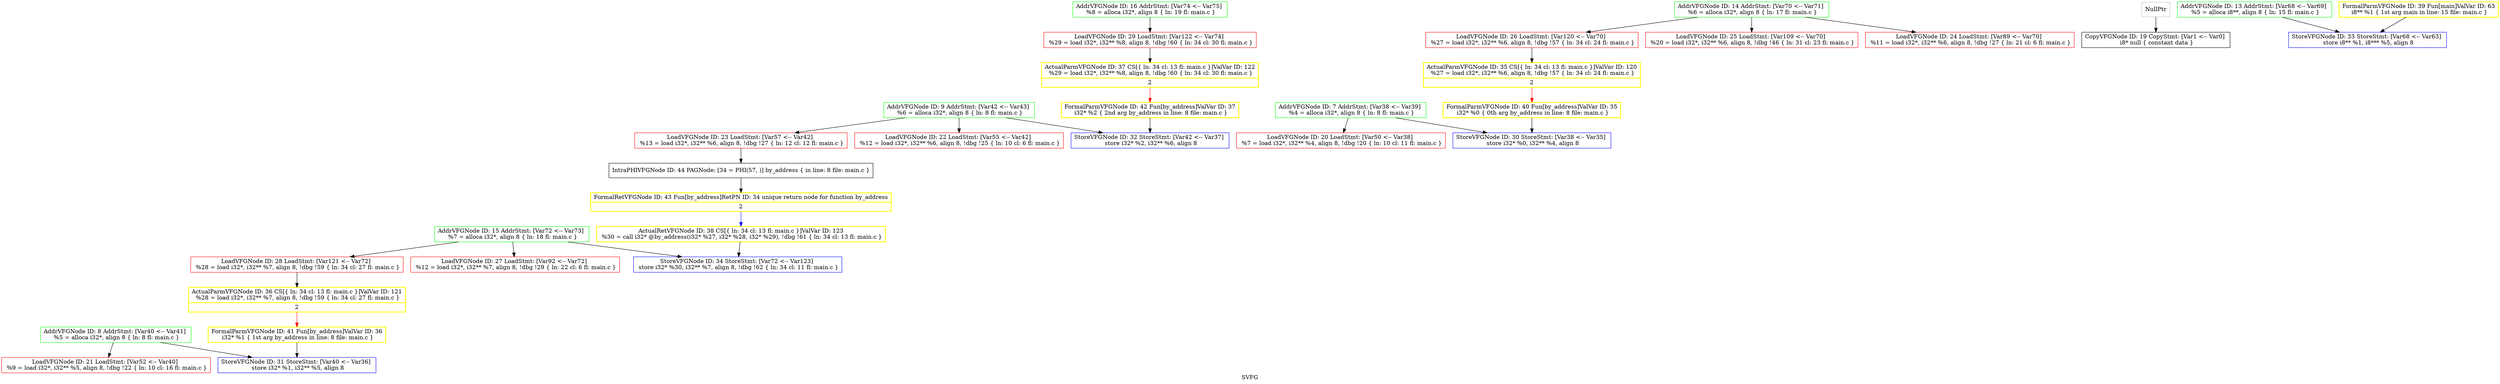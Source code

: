 digraph "SVFG" {
	label="SVFG";

	Node0x55e1213eb6a0 [shape=record,color=red,label="{LoadVFGNode ID: 28 LoadStmt: [Var121 \<-- Var72]  \n   %28 = load i32*, i32** %7, align 8, !dbg !59 \{ ln: 34  cl: 27  fl: main.c \}}"];
	Node0x55e1213eb6a0 -> Node0x55e1213ebff0[style=solid];
	Node0x55e1213eb540 [shape=record,color=red,label="{LoadVFGNode ID: 27 LoadStmt: [Var92 \<-- Var72]  \n   %12 = load i32*, i32** %7, align 8, !dbg !29 \{ ln: 22  cl: 6  fl: main.c \}}"];
	Node0x55e1213eb3e0 [shape=record,color=red,label="{LoadVFGNode ID: 26 LoadStmt: [Var120 \<-- Var70]  \n   %27 = load i32*, i32** %6, align 8, !dbg !57 \{ ln: 34  cl: 24  fl: main.c \}}"];
	Node0x55e1213eb3e0 -> Node0x55e121357ab0[style=solid];
	Node0x55e1213eb280 [shape=record,color=red,label="{LoadVFGNode ID: 25 LoadStmt: [Var109 \<-- Var70]  \n   %20 = load i32*, i32** %6, align 8, !dbg !46 \{ ln: 31  cl: 23  fl: main.c \}}"];
	Node0x55e1213eb120 [shape=record,color=red,label="{LoadVFGNode ID: 24 LoadStmt: [Var89 \<-- Var70]  \n   %11 = load i32*, i32** %6, align 8, !dbg !27 \{ ln: 21  cl: 6  fl: main.c \}}"];
	Node0x55e1213eafc0 [shape=record,color=red,label="{LoadVFGNode ID: 23 LoadStmt: [Var57 \<-- Var42]  \n   %13 = load i32*, i32** %6, align 8, !dbg !27 \{ ln: 12  cl: 12  fl: main.c \}}"];
	Node0x55e1213eafc0 -> Node0x55e1213ece30[style=solid];
	Node0x55e1213eae60 [shape=record,color=red,label="{LoadVFGNode ID: 22 LoadStmt: [Var55 \<-- Var42]  \n   %12 = load i32*, i32** %6, align 8, !dbg !25 \{ ln: 10  cl: 6  fl: main.c \}}"];
	Node0x55e1213ead00 [shape=record,color=red,label="{LoadVFGNode ID: 21 LoadStmt: [Var52 \<-- Var40]  \n   %9 = load i32*, i32** %5, align 8, !dbg !22 \{ ln: 10  cl: 16  fl: main.c \}}"];
	Node0x55e1213eaba0 [shape=record,color=red,label="{LoadVFGNode ID: 20 LoadStmt: [Var50 \<-- Var38]  \n   %7 = load i32*, i32** %4, align 8, !dbg !20 \{ ln: 10  cl: 11  fl: main.c \}}"];
	Node0x55e1213eaa40 [shape=record,color=black,label="{CopyVFGNode ID: 19 CopyStmt: [Var1 \<-- Var0]  \n i8* null \{ constant data \}}"];
	Node0x55e1213ea620 [shape=record,color=green,label="{AddrVFGNode ID: 16 AddrStmt: [Var74 \<-- Var75]  \n   %8 = alloca i32*, align 8 \{ ln: 19 fl: main.c \}}"];
	Node0x55e1213ea620 -> Node0x55e1213eb800[style=solid];
	Node0x55e1213ea4c0 [shape=record,color=green,label="{AddrVFGNode ID: 15 AddrStmt: [Var72 \<-- Var73]  \n   %7 = alloca i32*, align 8 \{ ln: 18 fl: main.c \}}"];
	Node0x55e1213ea4c0 -> Node0x55e1213eb540[style=solid];
	Node0x55e1213ea4c0 -> Node0x55e1213eb6a0[style=solid];
	Node0x55e1213ea4c0 -> Node0x55e1213ebe20[style=solid];
	Node0x55e1213ea270 [shape=record,color=green,label="{AddrVFGNode ID: 14 AddrStmt: [Var70 \<-- Var71]  \n   %6 = alloca i32*, align 8 \{ ln: 17 fl: main.c \}}"];
	Node0x55e1213ea270 -> Node0x55e1213eb120[style=solid];
	Node0x55e1213ea270 -> Node0x55e1213eb280[style=solid];
	Node0x55e1213ea270 -> Node0x55e1213eb3e0[style=solid];
	Node0x55e1213e9f30 [shape=record,color=green,label="{AddrVFGNode ID: 13 AddrStmt: [Var68 \<-- Var69]  \n   %5 = alloca i8**, align 8 \{ ln: 15 fl: main.c \}}"];
	Node0x55e1213e9f30 -> Node0x55e1213ebcf0[style=solid];
	Node0x55e1213c5550 [shape=record,color=grey,label="{NullPtr}"];
	Node0x55e1213c5550 -> Node0x55e1213eaa40[style=solid];
	Node0x55e1213e9610 [shape=record,color=green,label="{AddrVFGNode ID: 7 AddrStmt: [Var38 \<-- Var39]  \n   %4 = alloca i32*, align 8 \{ ln: 8 fl: main.c \}}"];
	Node0x55e1213e9610 -> Node0x55e1213eaba0[style=solid];
	Node0x55e1213e9610 -> Node0x55e1213eb960[style=solid];
	Node0x55e1213e97e0 [shape=record,color=green,label="{AddrVFGNode ID: 8 AddrStmt: [Var40 \<-- Var41]  \n   %5 = alloca i32*, align 8 \{ ln: 8 fl: main.c \}}"];
	Node0x55e1213e97e0 -> Node0x55e1213ead00[style=solid];
	Node0x55e1213e97e0 -> Node0x55e1213eba90[style=solid];
	Node0x55e1213e9940 [shape=record,color=green,label="{AddrVFGNode ID: 9 AddrStmt: [Var42 \<-- Var43]  \n   %6 = alloca i32*, align 8 \{ ln: 8 fl: main.c \}}"];
	Node0x55e1213e9940 -> Node0x55e1213eae60[style=solid];
	Node0x55e1213e9940 -> Node0x55e1213eafc0[style=solid];
	Node0x55e1213e9940 -> Node0x55e1213ebbc0[style=solid];
	Node0x55e1213eb800 [shape=record,color=red,label="{LoadVFGNode ID: 29 LoadStmt: [Var122 \<-- Var74]  \n   %29 = load i32*, i32** %8, align 8, !dbg !60 \{ ln: 34  cl: 30  fl: main.c \}}"];
	Node0x55e1213eb800 -> Node0x55e1213ec130[style=solid];
	Node0x55e1213eb960 [shape=record,color=blue,label="{StoreVFGNode ID: 30 StoreStmt: [Var38 \<-- Var35]  \n   store i32* %0, i32** %4, align 8 }"];
	Node0x55e1213eba90 [shape=record,color=blue,label="{StoreVFGNode ID: 31 StoreStmt: [Var40 \<-- Var36]  \n   store i32* %1, i32** %5, align 8 }"];
	Node0x55e1213ebbc0 [shape=record,color=blue,label="{StoreVFGNode ID: 32 StoreStmt: [Var42 \<-- Var37]  \n   store i32* %2, i32** %6, align 8 }"];
	Node0x55e1213ebcf0 [shape=record,color=blue,label="{StoreVFGNode ID: 33 StoreStmt: [Var68 \<-- Var63]  \n   store i8** %1, i8*** %5, align 8 }"];
	Node0x55e1213ebe20 [shape=record,color=blue,label="{StoreVFGNode ID: 34 StoreStmt: [Var72 \<-- Var123]  \n   store i32* %30, i32** %7, align 8, !dbg !62 \{ ln: 34  cl: 11  fl: main.c \}}"];
	Node0x55e121357ab0 [shape=record,color=yellow,penwidth=2,label="{ActualParmVFGNode ID: 35 CS[\{ ln: 34  cl: 13  fl: main.c \}]ValVar ID: 120\n   %27 = load i32*, i32** %6, align 8, !dbg !57 \{ ln: 34  cl: 24  fl: main.c \}|{<s0>2}}"];
	Node0x55e121357ab0:s0 -> Node0x55e1213ec5a0[style=solid,color=red];
	Node0x55e1213ebff0 [shape=record,color=yellow,penwidth=2,label="{ActualParmVFGNode ID: 36 CS[\{ ln: 34  cl: 13  fl: main.c \}]ValVar ID: 121\n   %28 = load i32*, i32** %7, align 8, !dbg !59 \{ ln: 34  cl: 27  fl: main.c \}|{<s0>2}}"];
	Node0x55e1213ebff0:s0 -> Node0x55e1213ec7d0[style=solid,color=red];
	Node0x55e1213ec130 [shape=record,color=yellow,penwidth=2,label="{ActualParmVFGNode ID: 37 CS[\{ ln: 34  cl: 13  fl: main.c \}]ValVar ID: 122\n   %29 = load i32*, i32** %8, align 8, !dbg !60 \{ ln: 34  cl: 30  fl: main.c \}|{<s0>2}}"];
	Node0x55e1213ec130:s0 -> Node0x55e1213eca00[style=solid,color=red];
	Node0x55e1213ec270 [shape=record,color=yellow,penwidth=2,label="{ActualRetVFGNode ID: 38 CS[\{ ln: 34  cl: 13  fl: main.c \}]ValVar ID: 123\n   %30 = call i32* @by_address(i32* %27, i32* %28, i32* %29), !dbg !61 \{ ln: 34  cl: 13  fl: main.c \}}"];
	Node0x55e1213ec270 -> Node0x55e1213ebe20[style=solid];
	Node0x55e1213ec3e0 [shape=record,color=yellow,penwidth=2,label="{FormalParmVFGNode ID: 39 Fun[main]ValVar ID: 63\n i8** %1 \{ 1st arg main in line: 15 file: main.c \}}"];
	Node0x55e1213ec3e0 -> Node0x55e1213ebcf0[style=solid];
	Node0x55e1213ec5a0 [shape=record,color=yellow,penwidth=2,label="{FormalParmVFGNode ID: 40 Fun[by_address]ValVar ID: 35\n i32* %0 \{ 0th arg by_address in line: 8 file: main.c \}}"];
	Node0x55e1213ec5a0 -> Node0x55e1213eb960[style=solid];
	Node0x55e1213ec7d0 [shape=record,color=yellow,penwidth=2,label="{FormalParmVFGNode ID: 41 Fun[by_address]ValVar ID: 36\n i32* %1 \{ 1st arg by_address in line: 8 file: main.c \}}"];
	Node0x55e1213ec7d0 -> Node0x55e1213eba90[style=solid];
	Node0x55e1213eca00 [shape=record,color=yellow,penwidth=2,label="{FormalParmVFGNode ID: 42 Fun[by_address]ValVar ID: 37\n i32* %2 \{ 2nd arg by_address in line: 8 file: main.c \}}"];
	Node0x55e1213eca00 -> Node0x55e1213ebbc0[style=solid];
	Node0x55e1213ecc30 [shape=record,color=yellow,penwidth=2,label="{FormalRetVFGNode ID: 43 Fun[by_address]RetPN ID: 34 unique return node for function by_address|{<s0>2}}"];
	Node0x55e1213ecc30:s0 -> Node0x55e1213ec270[style=solid,color=blue];
	Node0x55e1213ece30 [shape=record,color=black,label="{IntraPHIVFGNode ID: 44 PAGNode: [34 = PHI(57, )]    by_address \{ in line: 8 file: main.c \}}"];
	Node0x55e1213ece30 -> Node0x55e1213ecc30[style=solid];
}
